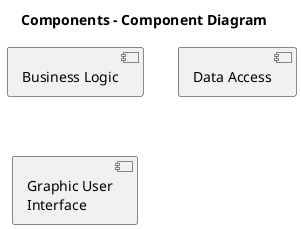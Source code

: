 @startuml

title Components - Component Diagram

[Business Logic]
[Data Access] as DA
component [Graphic User\nInterface] as GUI

@enduml